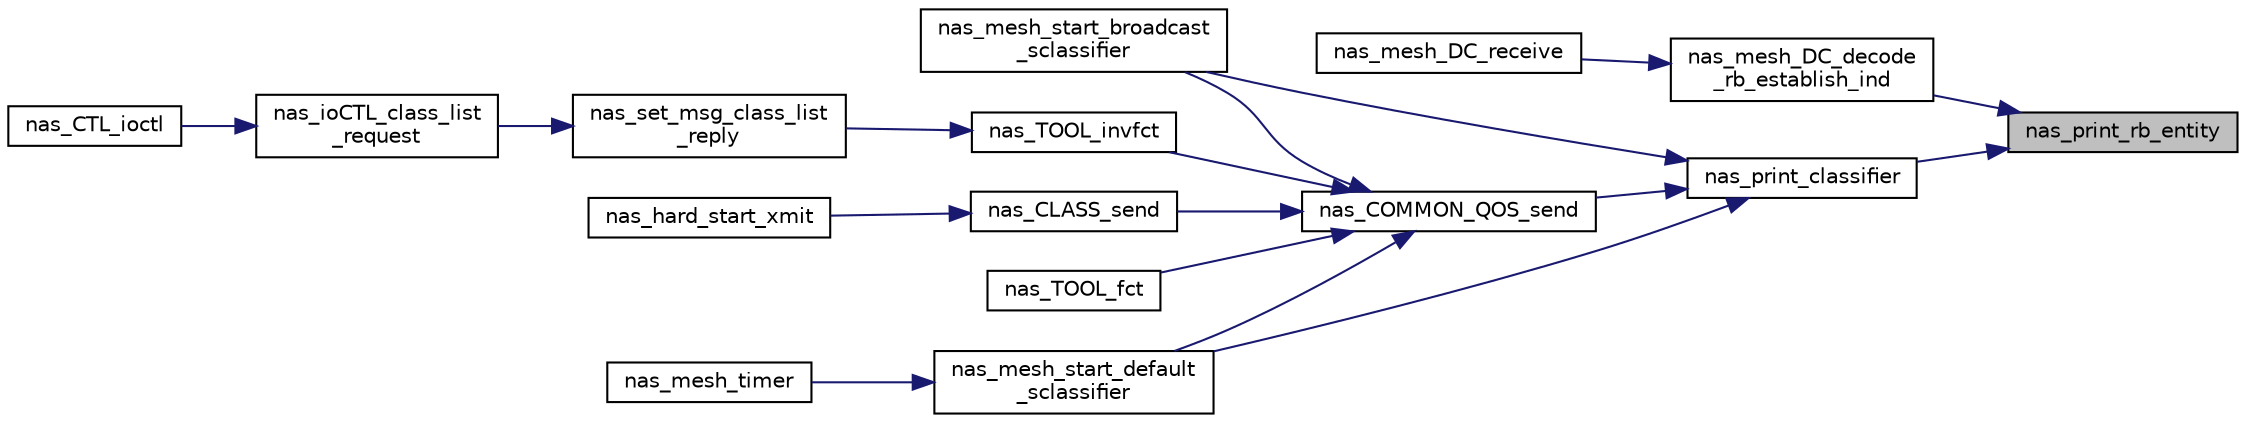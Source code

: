 digraph "nas_print_rb_entity"
{
 // LATEX_PDF_SIZE
  edge [fontname="Helvetica",fontsize="10",labelfontname="Helvetica",labelfontsize="10"];
  node [fontname="Helvetica",fontsize="10",shape=record];
  rankdir="RL";
  Node1 [label="nas_print_rb_entity",height=0.2,width=0.4,color="black", fillcolor="grey75", style="filled", fontcolor="black",tooltip=" "];
  Node1 -> Node2 [dir="back",color="midnightblue",fontsize="10",style="solid",fontname="Helvetica"];
  Node2 [label="nas_mesh_DC_decode\l_rb_establish_ind",height=0.2,width=0.4,color="black", fillcolor="white", style="filled",URL="$mesh_8c.html#aae85cc0b9c381387c426d94acbff4089",tooltip=" "];
  Node2 -> Node3 [dir="back",color="midnightblue",fontsize="10",style="solid",fontname="Helvetica"];
  Node3 [label="nas_mesh_DC_receive",height=0.2,width=0.4,color="black", fillcolor="white", style="filled",URL="$group__em.html#gacd3653f415af7365f486f78adc14b969",tooltip=" "];
  Node1 -> Node4 [dir="back",color="midnightblue",fontsize="10",style="solid",fontname="Helvetica"];
  Node4 [label="nas_print_classifier",height=0.2,width=0.4,color="black", fillcolor="white", style="filled",URL="$group__em.html#ga07232468c833e546aca1fe15665df9f5",tooltip=" "];
  Node4 -> Node5 [dir="back",color="midnightblue",fontsize="10",style="solid",fontname="Helvetica"];
  Node5 [label="nas_COMMON_QOS_send",height=0.2,width=0.4,color="black", fillcolor="white", style="filled",URL="$group__em.html#ga29b5f52529c811798b2262676b95e6ff",tooltip=" "];
  Node5 -> Node6 [dir="back",color="midnightblue",fontsize="10",style="solid",fontname="Helvetica"];
  Node6 [label="nas_CLASS_send",height=0.2,width=0.4,color="black", fillcolor="white", style="filled",URL="$group__em.html#ga58be2cd066e962ea0a35be5078641106",tooltip="Send a socket received from IP to classifier for a particular instance ID."];
  Node6 -> Node7 [dir="back",color="midnightblue",fontsize="10",style="solid",fontname="Helvetica"];
  Node7 [label="nas_hard_start_xmit",height=0.2,width=0.4,color="black", fillcolor="white", style="filled",URL="$MESH_2device_8c.html#a961ded0e2eb685fa68f57752236d8445",tooltip=" "];
  Node5 -> Node8 [dir="back",color="midnightblue",fontsize="10",style="solid",fontname="Helvetica"];
  Node8 [label="nas_mesh_start_broadcast\l_sclassifier",height=0.2,width=0.4,color="black", fillcolor="white", style="filled",URL="$mesh_8c.html#af0aace189ac2d8871bfcf5cd89ce19a8",tooltip=" "];
  Node5 -> Node9 [dir="back",color="midnightblue",fontsize="10",style="solid",fontname="Helvetica"];
  Node9 [label="nas_mesh_start_default\l_sclassifier",height=0.2,width=0.4,color="black", fillcolor="white", style="filled",URL="$mesh_8c.html#aa3136d5df8072d276292ab2392432cc5",tooltip=" "];
  Node9 -> Node10 [dir="back",color="midnightblue",fontsize="10",style="solid",fontname="Helvetica"];
  Node10 [label="nas_mesh_timer",height=0.2,width=0.4,color="black", fillcolor="white", style="filled",URL="$mesh_8c.html#a733ea7c6085efc927a8866df4e7791af",tooltip=" "];
  Node5 -> Node11 [dir="back",color="midnightblue",fontsize="10",style="solid",fontname="Helvetica"];
  Node11 [label="nas_TOOL_fct",height=0.2,width=0.4,color="black", fillcolor="white", style="filled",URL="$MESH_2tool_8c.html#a18256d8bb69d2006a8a87c6f7df1601f",tooltip=" "];
  Node5 -> Node12 [dir="back",color="midnightblue",fontsize="10",style="solid",fontname="Helvetica"];
  Node12 [label="nas_TOOL_invfct",height=0.2,width=0.4,color="black", fillcolor="white", style="filled",URL="$group__em.html#ga00bdcce141f53b0e09166a793bb7d7ea",tooltip=" "];
  Node12 -> Node13 [dir="back",color="midnightblue",fontsize="10",style="solid",fontname="Helvetica"];
  Node13 [label="nas_set_msg_class_list\l_reply",height=0.2,width=0.4,color="black", fillcolor="white", style="filled",URL="$MESH_2ioctl_8c.html#a09632061aaf266f71150d8c61e28c32f",tooltip=" "];
  Node13 -> Node14 [dir="back",color="midnightblue",fontsize="10",style="solid",fontname="Helvetica"];
  Node14 [label="nas_ioCTL_class_list\l_request",height=0.2,width=0.4,color="black", fillcolor="white", style="filled",URL="$MESH_2ioctl_8c.html#a906fc05fc80446669764789580c7fff5",tooltip=" "];
  Node14 -> Node15 [dir="back",color="midnightblue",fontsize="10",style="solid",fontname="Helvetica"];
  Node15 [label="nas_CTL_ioctl",height=0.2,width=0.4,color="black", fillcolor="white", style="filled",URL="$group__em.html#ga4c36ff3b81cf9bfbee52d78798c1dd9f",tooltip=" "];
  Node4 -> Node8 [dir="back",color="midnightblue",fontsize="10",style="solid",fontname="Helvetica"];
  Node4 -> Node9 [dir="back",color="midnightblue",fontsize="10",style="solid",fontname="Helvetica"];
}
